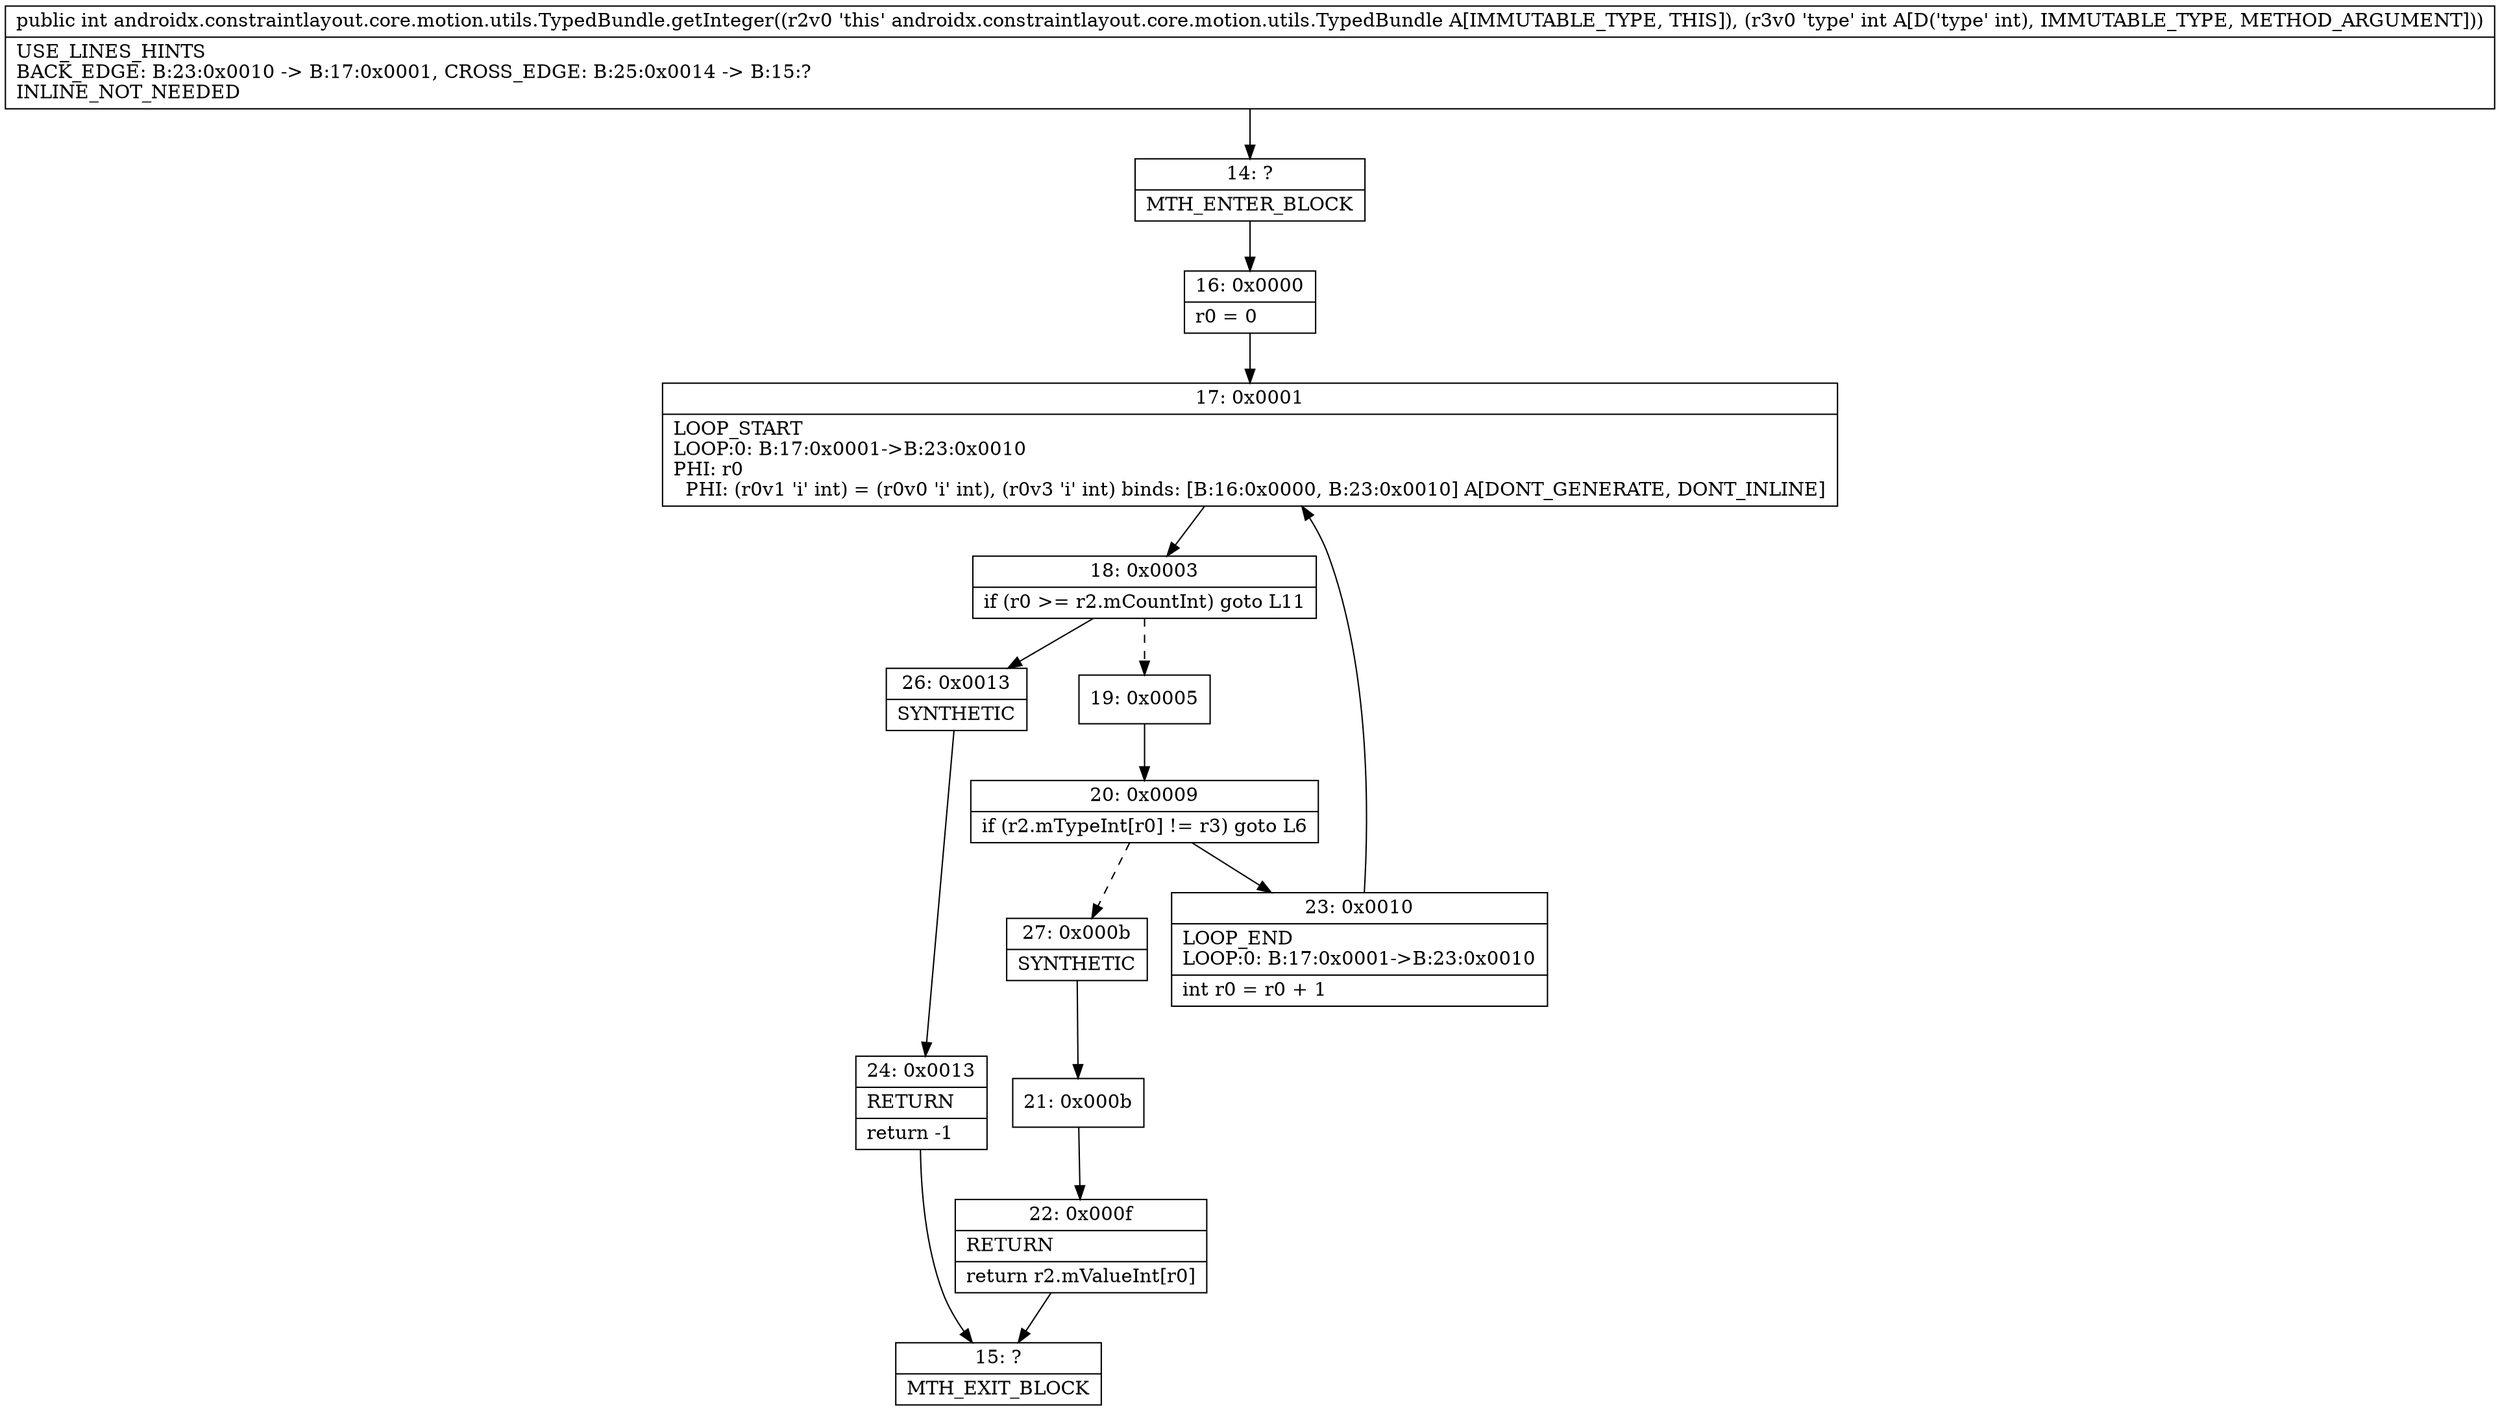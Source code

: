 digraph "CFG forandroidx.constraintlayout.core.motion.utils.TypedBundle.getInteger(I)I" {
Node_14 [shape=record,label="{14\:\ ?|MTH_ENTER_BLOCK\l}"];
Node_16 [shape=record,label="{16\:\ 0x0000|r0 = 0\l}"];
Node_17 [shape=record,label="{17\:\ 0x0001|LOOP_START\lLOOP:0: B:17:0x0001\-\>B:23:0x0010\lPHI: r0 \l  PHI: (r0v1 'i' int) = (r0v0 'i' int), (r0v3 'i' int) binds: [B:16:0x0000, B:23:0x0010] A[DONT_GENERATE, DONT_INLINE]\l}"];
Node_18 [shape=record,label="{18\:\ 0x0003|if (r0 \>= r2.mCountInt) goto L11\l}"];
Node_19 [shape=record,label="{19\:\ 0x0005}"];
Node_20 [shape=record,label="{20\:\ 0x0009|if (r2.mTypeInt[r0] != r3) goto L6\l}"];
Node_23 [shape=record,label="{23\:\ 0x0010|LOOP_END\lLOOP:0: B:17:0x0001\-\>B:23:0x0010\l|int r0 = r0 + 1\l}"];
Node_27 [shape=record,label="{27\:\ 0x000b|SYNTHETIC\l}"];
Node_21 [shape=record,label="{21\:\ 0x000b}"];
Node_22 [shape=record,label="{22\:\ 0x000f|RETURN\l|return r2.mValueInt[r0]\l}"];
Node_15 [shape=record,label="{15\:\ ?|MTH_EXIT_BLOCK\l}"];
Node_26 [shape=record,label="{26\:\ 0x0013|SYNTHETIC\l}"];
Node_24 [shape=record,label="{24\:\ 0x0013|RETURN\l|return \-1\l}"];
MethodNode[shape=record,label="{public int androidx.constraintlayout.core.motion.utils.TypedBundle.getInteger((r2v0 'this' androidx.constraintlayout.core.motion.utils.TypedBundle A[IMMUTABLE_TYPE, THIS]), (r3v0 'type' int A[D('type' int), IMMUTABLE_TYPE, METHOD_ARGUMENT]))  | USE_LINES_HINTS\lBACK_EDGE: B:23:0x0010 \-\> B:17:0x0001, CROSS_EDGE: B:25:0x0014 \-\> B:15:?\lINLINE_NOT_NEEDED\l}"];
MethodNode -> Node_14;Node_14 -> Node_16;
Node_16 -> Node_17;
Node_17 -> Node_18;
Node_18 -> Node_19[style=dashed];
Node_18 -> Node_26;
Node_19 -> Node_20;
Node_20 -> Node_23;
Node_20 -> Node_27[style=dashed];
Node_23 -> Node_17;
Node_27 -> Node_21;
Node_21 -> Node_22;
Node_22 -> Node_15;
Node_26 -> Node_24;
Node_24 -> Node_15;
}

